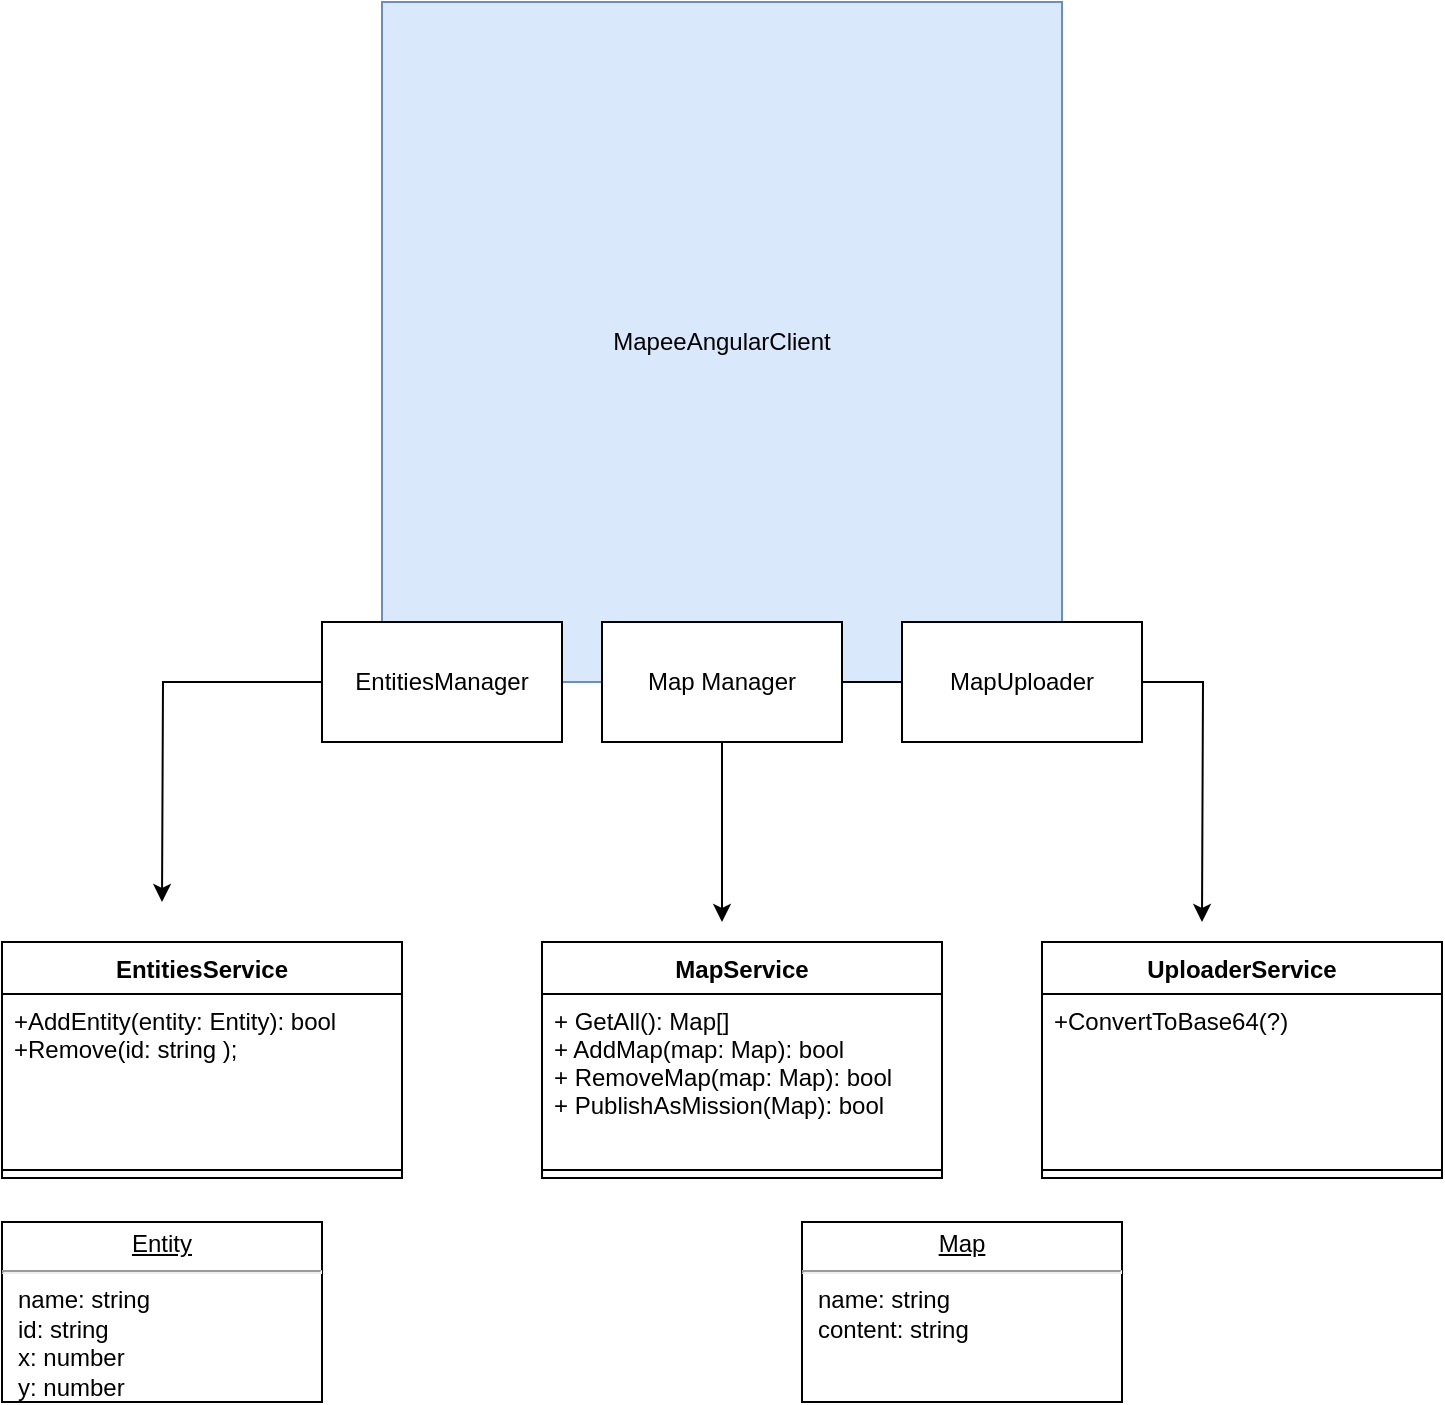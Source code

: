 <mxfile version="13.9.9" type="device"><diagram id="xINqdggTWodMOrQBatdI" name="Page-1"><mxGraphModel dx="1422" dy="814" grid="1" gridSize="10" guides="1" tooltips="1" connect="1" arrows="1" fold="1" page="1" pageScale="1" pageWidth="850" pageHeight="1100" math="0" shadow="0"><root><mxCell id="0"/><mxCell id="1" parent="0"/><mxCell id="BfeQ8QVKyjJjinKNMfrT-1" value="MapeeAngularClient" style="whiteSpace=wrap;html=1;aspect=fixed;fillColor=#dae8fc;strokeColor=#6c8ebf;" vertex="1" parent="1"><mxGeometry x="230" y="310" width="340" height="340" as="geometry"/></mxCell><mxCell id="BfeQ8QVKyjJjinKNMfrT-16" style="edgeStyle=orthogonalEdgeStyle;rounded=0;orthogonalLoop=1;jettySize=auto;html=1;" edge="1" parent="1" source="BfeQ8QVKyjJjinKNMfrT-2"><mxGeometry relative="1" as="geometry"><mxPoint x="640" y="770" as="targetPoint"/></mxGeometry></mxCell><mxCell id="BfeQ8QVKyjJjinKNMfrT-23" style="edgeStyle=orthogonalEdgeStyle;rounded=0;orthogonalLoop=1;jettySize=auto;html=1;" edge="1" parent="1" source="BfeQ8QVKyjJjinKNMfrT-2"><mxGeometry relative="1" as="geometry"><mxPoint x="400" y="770" as="targetPoint"/></mxGeometry></mxCell><mxCell id="BfeQ8QVKyjJjinKNMfrT-2" value="Map Manager" style="rounded=0;whiteSpace=wrap;html=1;" vertex="1" parent="1"><mxGeometry x="340" y="620" width="120" height="60" as="geometry"/></mxCell><mxCell id="BfeQ8QVKyjJjinKNMfrT-10" style="edgeStyle=orthogonalEdgeStyle;rounded=0;orthogonalLoop=1;jettySize=auto;html=1;" edge="1" parent="1" source="BfeQ8QVKyjJjinKNMfrT-3"><mxGeometry relative="1" as="geometry"><mxPoint x="120" y="760" as="targetPoint"/></mxGeometry></mxCell><mxCell id="BfeQ8QVKyjJjinKNMfrT-3" value="EntitiesManager" style="rounded=0;whiteSpace=wrap;html=1;" vertex="1" parent="1"><mxGeometry x="200" y="620" width="120" height="60" as="geometry"/></mxCell><mxCell id="BfeQ8QVKyjJjinKNMfrT-4" value="MapUploader" style="rounded=0;whiteSpace=wrap;html=1;" vertex="1" parent="1"><mxGeometry x="490" y="620" width="120" height="60" as="geometry"/></mxCell><mxCell id="BfeQ8QVKyjJjinKNMfrT-11" value="&lt;p style=&quot;margin: 0px ; margin-top: 4px ; text-align: center ; text-decoration: underline&quot;&gt;Entity&lt;/p&gt;&lt;hr&gt;&lt;p style=&quot;margin: 0px ; margin-left: 8px&quot;&gt;name: string&amp;nbsp;&lt;/p&gt;&lt;p style=&quot;margin: 0px ; margin-left: 8px&quot;&gt;id: string&lt;/p&gt;&lt;p style=&quot;margin: 0px ; margin-left: 8px&quot;&gt;x: number&lt;br&gt;y: number&lt;br&gt;&lt;br&gt;&lt;/p&gt;" style="verticalAlign=top;align=left;overflow=fill;fontSize=12;fontFamily=Helvetica;html=1;" vertex="1" parent="1"><mxGeometry x="40" y="920" width="160" height="90" as="geometry"/></mxCell><mxCell id="BfeQ8QVKyjJjinKNMfrT-12" value="EntitiesService" style="swimlane;fontStyle=1;align=center;verticalAlign=top;childLayout=stackLayout;horizontal=1;startSize=26;horizontalStack=0;resizeParent=1;resizeParentMax=0;resizeLast=0;collapsible=1;marginBottom=0;" vertex="1" parent="1"><mxGeometry x="40" y="780" width="200" height="118" as="geometry"/></mxCell><mxCell id="BfeQ8QVKyjJjinKNMfrT-13" value="+AddEntity(entity: Entity): bool &#10;+Remove(id: string );&#10;" style="text;strokeColor=none;fillColor=none;align=left;verticalAlign=top;spacingLeft=4;spacingRight=4;overflow=hidden;rotatable=0;points=[[0,0.5],[1,0.5]];portConstraint=eastwest;" vertex="1" parent="BfeQ8QVKyjJjinKNMfrT-12"><mxGeometry y="26" width="200" height="84" as="geometry"/></mxCell><mxCell id="BfeQ8QVKyjJjinKNMfrT-14" value="" style="line;strokeWidth=1;fillColor=none;align=left;verticalAlign=middle;spacingTop=-1;spacingLeft=3;spacingRight=3;rotatable=0;labelPosition=right;points=[];portConstraint=eastwest;" vertex="1" parent="BfeQ8QVKyjJjinKNMfrT-12"><mxGeometry y="110" width="200" height="8" as="geometry"/></mxCell><mxCell id="BfeQ8QVKyjJjinKNMfrT-15" value="&lt;p style=&quot;margin: 0px ; margin-top: 4px ; text-align: center ; text-decoration: underline&quot;&gt;Map&lt;/p&gt;&lt;hr&gt;&lt;p style=&quot;margin: 0px ; margin-left: 8px&quot;&gt;name: string&amp;nbsp;&lt;/p&gt;&lt;p style=&quot;margin: 0px ; margin-left: 8px&quot;&gt;content: string&lt;/p&gt;&lt;p style=&quot;margin: 0px ; margin-left: 8px&quot;&gt;&lt;br&gt;&lt;/p&gt;" style="verticalAlign=top;align=left;overflow=fill;fontSize=12;fontFamily=Helvetica;html=1;" vertex="1" parent="1"><mxGeometry x="440" y="920" width="160" height="90" as="geometry"/></mxCell><mxCell id="BfeQ8QVKyjJjinKNMfrT-17" value="MapService" style="swimlane;fontStyle=1;align=center;verticalAlign=top;childLayout=stackLayout;horizontal=1;startSize=26;horizontalStack=0;resizeParent=1;resizeParentMax=0;resizeLast=0;collapsible=1;marginBottom=0;" vertex="1" parent="1"><mxGeometry x="310" y="780" width="200" height="118" as="geometry"/></mxCell><mxCell id="BfeQ8QVKyjJjinKNMfrT-18" value="+ GetAll(): Map[]&#10;+ AddMap(map: Map): bool&#10;+ RemoveMap(map: Map): bool&#10;+ PublishAsMission(Map): bool " style="text;strokeColor=none;fillColor=none;align=left;verticalAlign=top;spacingLeft=4;spacingRight=4;overflow=hidden;rotatable=0;points=[[0,0.5],[1,0.5]];portConstraint=eastwest;" vertex="1" parent="BfeQ8QVKyjJjinKNMfrT-17"><mxGeometry y="26" width="200" height="84" as="geometry"/></mxCell><mxCell id="BfeQ8QVKyjJjinKNMfrT-19" value="" style="line;strokeWidth=1;fillColor=none;align=left;verticalAlign=middle;spacingTop=-1;spacingLeft=3;spacingRight=3;rotatable=0;labelPosition=right;points=[];portConstraint=eastwest;" vertex="1" parent="BfeQ8QVKyjJjinKNMfrT-17"><mxGeometry y="110" width="200" height="8" as="geometry"/></mxCell><mxCell id="BfeQ8QVKyjJjinKNMfrT-28" value="UploaderService" style="swimlane;fontStyle=1;align=center;verticalAlign=top;childLayout=stackLayout;horizontal=1;startSize=26;horizontalStack=0;resizeParent=1;resizeParentMax=0;resizeLast=0;collapsible=1;marginBottom=0;" vertex="1" parent="1"><mxGeometry x="560" y="780" width="200" height="118" as="geometry"/></mxCell><mxCell id="BfeQ8QVKyjJjinKNMfrT-29" value="+ConvertToBase64(?)" style="text;strokeColor=none;fillColor=none;align=left;verticalAlign=top;spacingLeft=4;spacingRight=4;overflow=hidden;rotatable=0;points=[[0,0.5],[1,0.5]];portConstraint=eastwest;" vertex="1" parent="BfeQ8QVKyjJjinKNMfrT-28"><mxGeometry y="26" width="200" height="84" as="geometry"/></mxCell><mxCell id="BfeQ8QVKyjJjinKNMfrT-30" value="" style="line;strokeWidth=1;fillColor=none;align=left;verticalAlign=middle;spacingTop=-1;spacingLeft=3;spacingRight=3;rotatable=0;labelPosition=right;points=[];portConstraint=eastwest;" vertex="1" parent="BfeQ8QVKyjJjinKNMfrT-28"><mxGeometry y="110" width="200" height="8" as="geometry"/></mxCell></root></mxGraphModel></diagram></mxfile>